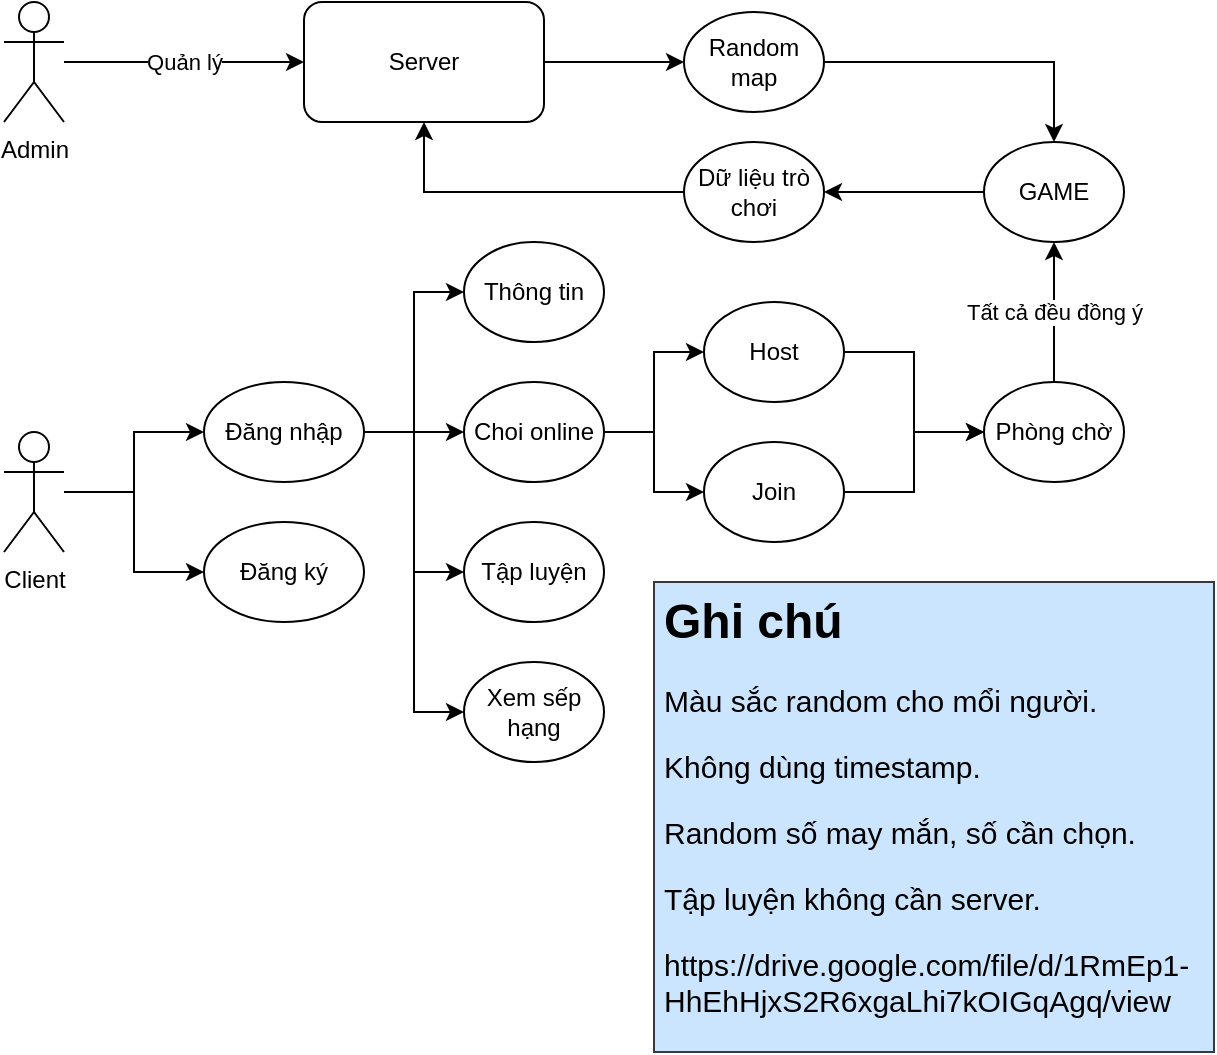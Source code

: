 <mxfile version="13.9.9" type="device" pages="3"><diagram id="4GdEAXSaMSUqvFrL9FKr" name="Tổng Quan Game"><mxGraphModel dx="1092" dy="494" grid="1" gridSize="10" guides="1" tooltips="1" connect="1" arrows="1" fold="1" page="1" pageScale="1" pageWidth="850" pageHeight="1100" math="0" shadow="0"><root><mxCell id="0"/><mxCell id="1" parent="0"/><mxCell id="sHm3X4Hvae-iuXHcOzd8-46" style="edgeStyle=orthogonalEdgeStyle;rounded=0;orthogonalLoop=1;jettySize=auto;html=1;" parent="1" source="sHm3X4Hvae-iuXHcOzd8-1" target="sHm3X4Hvae-iuXHcOzd8-45" edge="1"><mxGeometry relative="1" as="geometry"/></mxCell><mxCell id="sHm3X4Hvae-iuXHcOzd8-1" value="Server" style="rounded=1;whiteSpace=wrap;html=1;" parent="1" vertex="1"><mxGeometry x="250" y="110" width="120" height="60" as="geometry"/></mxCell><mxCell id="sHm3X4Hvae-iuXHcOzd8-8" style="edgeStyle=orthogonalEdgeStyle;rounded=0;orthogonalLoop=1;jettySize=auto;html=1;" parent="1" source="sHm3X4Hvae-iuXHcOzd8-2" target="sHm3X4Hvae-iuXHcOzd8-6" edge="1"><mxGeometry relative="1" as="geometry"/></mxCell><mxCell id="sHm3X4Hvae-iuXHcOzd8-44" style="edgeStyle=orthogonalEdgeStyle;rounded=0;orthogonalLoop=1;jettySize=auto;html=1;entryX=0;entryY=0.5;entryDx=0;entryDy=0;" parent="1" source="sHm3X4Hvae-iuXHcOzd8-2" target="sHm3X4Hvae-iuXHcOzd8-43" edge="1"><mxGeometry relative="1" as="geometry"/></mxCell><mxCell id="sHm3X4Hvae-iuXHcOzd8-2" value="Client" style="shape=umlActor;verticalLabelPosition=bottom;verticalAlign=top;html=1;outlineConnect=0;" parent="1" vertex="1"><mxGeometry x="100" y="325" width="30" height="60" as="geometry"/></mxCell><mxCell id="sHm3X4Hvae-iuXHcOzd8-21" value="Quản lý" style="edgeStyle=orthogonalEdgeStyle;rounded=0;orthogonalLoop=1;jettySize=auto;html=1;entryX=0;entryY=0.5;entryDx=0;entryDy=0;" parent="1" source="sHm3X4Hvae-iuXHcOzd8-4" target="sHm3X4Hvae-iuXHcOzd8-1" edge="1"><mxGeometry relative="1" as="geometry"><mxPoint x="200" y="210" as="targetPoint"/></mxGeometry></mxCell><mxCell id="sHm3X4Hvae-iuXHcOzd8-4" value="Admin" style="shape=umlActor;verticalLabelPosition=bottom;verticalAlign=top;html=1;outlineConnect=0;" parent="1" vertex="1"><mxGeometry x="100" y="110" width="30" height="60" as="geometry"/></mxCell><mxCell id="sHm3X4Hvae-iuXHcOzd8-17" style="edgeStyle=orthogonalEdgeStyle;rounded=0;orthogonalLoop=1;jettySize=auto;html=1;entryX=0;entryY=0.5;entryDx=0;entryDy=0;" parent="1" source="sHm3X4Hvae-iuXHcOzd8-6" target="sHm3X4Hvae-iuXHcOzd8-23" edge="1"><mxGeometry relative="1" as="geometry"><mxPoint x="330" y="310" as="targetPoint"/></mxGeometry></mxCell><mxCell id="sHm3X4Hvae-iuXHcOzd8-26" style="edgeStyle=orthogonalEdgeStyle;rounded=0;orthogonalLoop=1;jettySize=auto;html=1;" parent="1" source="sHm3X4Hvae-iuXHcOzd8-6" target="sHm3X4Hvae-iuXHcOzd8-25" edge="1"><mxGeometry relative="1" as="geometry"/></mxCell><mxCell id="sHm3X4Hvae-iuXHcOzd8-33" style="edgeStyle=orthogonalEdgeStyle;rounded=0;orthogonalLoop=1;jettySize=auto;html=1;entryX=0;entryY=0.5;entryDx=0;entryDy=0;" parent="1" source="sHm3X4Hvae-iuXHcOzd8-6" target="sHm3X4Hvae-iuXHcOzd8-32" edge="1"><mxGeometry relative="1" as="geometry"/></mxCell><mxCell id="sHm3X4Hvae-iuXHcOzd8-35" style="edgeStyle=orthogonalEdgeStyle;rounded=0;orthogonalLoop=1;jettySize=auto;html=1;entryX=0;entryY=0.5;entryDx=0;entryDy=0;" parent="1" source="sHm3X4Hvae-iuXHcOzd8-6" target="sHm3X4Hvae-iuXHcOzd8-34" edge="1"><mxGeometry relative="1" as="geometry"/></mxCell><mxCell id="sHm3X4Hvae-iuXHcOzd8-6" value="Đăng nhập" style="ellipse;whiteSpace=wrap;html=1;" parent="1" vertex="1"><mxGeometry x="200" y="300" width="80" height="50" as="geometry"/></mxCell><mxCell id="sHm3X4Hvae-iuXHcOzd8-23" value="Thông tin" style="ellipse;whiteSpace=wrap;html=1;" parent="1" vertex="1"><mxGeometry x="330" y="230" width="70" height="50" as="geometry"/></mxCell><mxCell id="sHm3X4Hvae-iuXHcOzd8-28" style="edgeStyle=orthogonalEdgeStyle;rounded=0;orthogonalLoop=1;jettySize=auto;html=1;" parent="1" source="sHm3X4Hvae-iuXHcOzd8-25" target="sHm3X4Hvae-iuXHcOzd8-27" edge="1"><mxGeometry relative="1" as="geometry"/></mxCell><mxCell id="sHm3X4Hvae-iuXHcOzd8-30" style="edgeStyle=orthogonalEdgeStyle;rounded=0;orthogonalLoop=1;jettySize=auto;html=1;entryX=0;entryY=0.5;entryDx=0;entryDy=0;" parent="1" source="sHm3X4Hvae-iuXHcOzd8-25" target="sHm3X4Hvae-iuXHcOzd8-29" edge="1"><mxGeometry relative="1" as="geometry"/></mxCell><mxCell id="sHm3X4Hvae-iuXHcOzd8-25" value="Choi online" style="ellipse;whiteSpace=wrap;html=1;" parent="1" vertex="1"><mxGeometry x="330" y="300" width="70" height="50" as="geometry"/></mxCell><mxCell id="sHm3X4Hvae-iuXHcOzd8-37" style="edgeStyle=orthogonalEdgeStyle;rounded=0;orthogonalLoop=1;jettySize=auto;html=1;entryX=0;entryY=0.5;entryDx=0;entryDy=0;" parent="1" source="sHm3X4Hvae-iuXHcOzd8-27" target="sHm3X4Hvae-iuXHcOzd8-36" edge="1"><mxGeometry relative="1" as="geometry"/></mxCell><mxCell id="sHm3X4Hvae-iuXHcOzd8-27" value="Host" style="ellipse;whiteSpace=wrap;html=1;" parent="1" vertex="1"><mxGeometry x="450" y="260" width="70" height="50" as="geometry"/></mxCell><mxCell id="sHm3X4Hvae-iuXHcOzd8-38" style="edgeStyle=orthogonalEdgeStyle;rounded=0;orthogonalLoop=1;jettySize=auto;html=1;" parent="1" source="sHm3X4Hvae-iuXHcOzd8-29" target="sHm3X4Hvae-iuXHcOzd8-36" edge="1"><mxGeometry relative="1" as="geometry"/></mxCell><mxCell id="sHm3X4Hvae-iuXHcOzd8-29" value="Join" style="ellipse;whiteSpace=wrap;html=1;" parent="1" vertex="1"><mxGeometry x="450" y="330" width="70" height="50" as="geometry"/></mxCell><mxCell id="sHm3X4Hvae-iuXHcOzd8-32" value="Tập luyện" style="ellipse;whiteSpace=wrap;html=1;" parent="1" vertex="1"><mxGeometry x="330" y="370" width="70" height="50" as="geometry"/></mxCell><mxCell id="sHm3X4Hvae-iuXHcOzd8-34" value="Xem sếp hạng" style="ellipse;whiteSpace=wrap;html=1;" parent="1" vertex="1"><mxGeometry x="330" y="440" width="70" height="50" as="geometry"/></mxCell><mxCell id="sHm3X4Hvae-iuXHcOzd8-40" value="Tất cả đều đồng ý" style="edgeStyle=orthogonalEdgeStyle;rounded=0;orthogonalLoop=1;jettySize=auto;html=1;" parent="1" source="sHm3X4Hvae-iuXHcOzd8-36" target="sHm3X4Hvae-iuXHcOzd8-39" edge="1"><mxGeometry relative="1" as="geometry"/></mxCell><mxCell id="sHm3X4Hvae-iuXHcOzd8-36" value="Phòng chờ" style="ellipse;whiteSpace=wrap;html=1;" parent="1" vertex="1"><mxGeometry x="590" y="300" width="70" height="50" as="geometry"/></mxCell><mxCell id="sHm3X4Hvae-iuXHcOzd8-49" style="edgeStyle=orthogonalEdgeStyle;rounded=0;orthogonalLoop=1;jettySize=auto;html=1;" parent="1" source="sHm3X4Hvae-iuXHcOzd8-39" target="sHm3X4Hvae-iuXHcOzd8-48" edge="1"><mxGeometry relative="1" as="geometry"/></mxCell><mxCell id="sHm3X4Hvae-iuXHcOzd8-39" value="GAME" style="ellipse;whiteSpace=wrap;html=1;" parent="1" vertex="1"><mxGeometry x="590" y="180" width="70" height="50" as="geometry"/></mxCell><mxCell id="sHm3X4Hvae-iuXHcOzd8-42" value="&lt;h1&gt;Ghi chú&lt;/h1&gt;&lt;p style=&quot;font-size: 15px&quot;&gt;&lt;font style=&quot;font-size: 15px&quot;&gt;Màu sắc random cho mổi người.&lt;/font&gt;&lt;/p&gt;&lt;p style=&quot;font-size: 15px&quot;&gt;&lt;font style=&quot;font-size: 15px&quot;&gt;Không dùng timestamp.&lt;/font&gt;&lt;/p&gt;&lt;p style=&quot;font-size: 15px&quot;&gt;&lt;font style=&quot;font-size: 15px&quot;&gt;Random số may mắn, số cần chọn.&lt;/font&gt;&lt;/p&gt;&lt;p style=&quot;font-size: 15px&quot;&gt;Tập luyện không cần server.&lt;/p&gt;&lt;p&gt;&lt;span style=&quot;font-size: 15px&quot;&gt;https://drive.google.com/file/d/1RmEp1-HhEhHjxS2R6xgaLhi7kOIGqAgq/view&lt;/span&gt;&lt;br&gt;&lt;/p&gt;" style="text;html=1;spacing=5;spacingTop=-20;whiteSpace=wrap;overflow=hidden;rounded=0;fillColor=#cce5ff;strokeColor=#36393d;" parent="1" vertex="1"><mxGeometry x="425" y="400" width="280" height="235" as="geometry"/></mxCell><mxCell id="sHm3X4Hvae-iuXHcOzd8-43" value="Đăng ký" style="ellipse;whiteSpace=wrap;html=1;" parent="1" vertex="1"><mxGeometry x="200" y="370" width="80" height="50" as="geometry"/></mxCell><mxCell id="sHm3X4Hvae-iuXHcOzd8-47" style="edgeStyle=orthogonalEdgeStyle;rounded=0;orthogonalLoop=1;jettySize=auto;html=1;" parent="1" source="sHm3X4Hvae-iuXHcOzd8-45" target="sHm3X4Hvae-iuXHcOzd8-39" edge="1"><mxGeometry relative="1" as="geometry"/></mxCell><mxCell id="sHm3X4Hvae-iuXHcOzd8-45" value="Random map" style="ellipse;whiteSpace=wrap;html=1;" parent="1" vertex="1"><mxGeometry x="440" y="115" width="70" height="50" as="geometry"/></mxCell><mxCell id="sHm3X4Hvae-iuXHcOzd8-50" style="edgeStyle=orthogonalEdgeStyle;rounded=0;orthogonalLoop=1;jettySize=auto;html=1;entryX=0.5;entryY=1;entryDx=0;entryDy=0;" parent="1" source="sHm3X4Hvae-iuXHcOzd8-48" target="sHm3X4Hvae-iuXHcOzd8-1" edge="1"><mxGeometry relative="1" as="geometry"/></mxCell><mxCell id="sHm3X4Hvae-iuXHcOzd8-48" value="Dữ liệu trò chơi" style="ellipse;whiteSpace=wrap;html=1;" parent="1" vertex="1"><mxGeometry x="440" y="180" width="70" height="50" as="geometry"/></mxCell></root></mxGraphModel></diagram><diagram id="xvQNjVeXi9eKW-QLr-48" name="Cấu trúc"><mxGraphModel dx="1092" dy="494" grid="1" gridSize="10" guides="1" tooltips="1" connect="1" arrows="1" fold="1" page="1" pageScale="1" pageWidth="850" pageHeight="1100" math="0" shadow="0"><root><mxCell id="ufouj3XH8QUrKFDH21TH-0"/><mxCell id="ufouj3XH8QUrKFDH21TH-1" parent="ufouj3XH8QUrKFDH21TH-0"/><mxCell id="G-aZuKHqVXuA2SNt1Yo6-6" value="" style="whiteSpace=wrap;html=1;" vertex="1" parent="ufouj3XH8QUrKFDH21TH-1"><mxGeometry x="120" y="520" width="600" height="360" as="geometry"/></mxCell><mxCell id="HlS7VuZoclfH8kjKyimw-1" value="" style="whiteSpace=wrap;html=1;" parent="ufouj3XH8QUrKFDH21TH-1" vertex="1"><mxGeometry x="120" y="220" width="600" height="270" as="geometry"/></mxCell><mxCell id="ufouj3XH8QUrKFDH21TH-6" value="Server" style="html=1;" parent="ufouj3XH8QUrKFDH21TH-1" vertex="1"><mxGeometry x="160" y="380" width="110" height="50" as="geometry"/></mxCell><mxCell id="ufouj3XH8QUrKFDH21TH-7" value="Client" style="html=1;" parent="ufouj3XH8QUrKFDH21TH-1" vertex="1"><mxGeometry x="560" y="380" width="110" height="50" as="geometry"/></mxCell><mxCell id="ufouj3XH8QUrKFDH21TH-8" value="Dùng radminVPN" style="html=1;" parent="ufouj3XH8QUrKFDH21TH-1" vertex="1"><mxGeometry x="370" y="270" width="110" height="50" as="geometry"/></mxCell><mxCell id="7s9uENeYn7SRwSn7_aCW-1" value="Kết nối Database&lt;br&gt;JDBC" style="html=1;" parent="ufouj3XH8QUrKFDH21TH-1" vertex="1"><mxGeometry x="160" y="270" width="110" height="50" as="geometry"/></mxCell><mxCell id="7s9uENeYn7SRwSn7_aCW-5" value="" style="endArrow=open;endFill=1;endSize=12;html=1;entryX=0.25;entryY=1;entryDx=0;entryDy=0;exitX=0.25;exitY=0;exitDx=0;exitDy=0;" parent="ufouj3XH8QUrKFDH21TH-1" source="ufouj3XH8QUrKFDH21TH-6" target="7s9uENeYn7SRwSn7_aCW-1" edge="1"><mxGeometry width="160" relative="1" as="geometry"><mxPoint x="340" y="420" as="sourcePoint"/><mxPoint x="500" y="420" as="targetPoint"/></mxGeometry></mxCell><mxCell id="7s9uENeYn7SRwSn7_aCW-6" value="" style="endArrow=open;endFill=1;endSize=12;html=1;entryX=0.75;entryY=0;entryDx=0;entryDy=0;exitX=0.75;exitY=1;exitDx=0;exitDy=0;" parent="ufouj3XH8QUrKFDH21TH-1" source="7s9uENeYn7SRwSn7_aCW-1" target="ufouj3XH8QUrKFDH21TH-6" edge="1"><mxGeometry width="160" relative="1" as="geometry"><mxPoint x="197.5" y="390" as="sourcePoint"/><mxPoint x="197.5" y="330" as="targetPoint"/></mxGeometry></mxCell><mxCell id="7s9uENeYn7SRwSn7_aCW-7" value="" style="endArrow=open;endFill=1;endSize=12;html=1;exitX=1;exitY=0.5;exitDx=0;exitDy=0;entryX=0;entryY=0.5;entryDx=0;entryDy=0;" parent="ufouj3XH8QUrKFDH21TH-1" source="ufouj3XH8QUrKFDH21TH-6" target="ufouj3XH8QUrKFDH21TH-8" edge="1"><mxGeometry width="160" relative="1" as="geometry"><mxPoint x="340" y="420" as="sourcePoint"/><mxPoint x="500" y="420" as="targetPoint"/></mxGeometry></mxCell><mxCell id="7s9uENeYn7SRwSn7_aCW-9" value="" style="endArrow=open;endFill=1;endSize=12;html=1;exitX=0;exitY=0.5;exitDx=0;exitDy=0;entryX=1;entryY=0.5;entryDx=0;entryDy=0;" parent="ufouj3XH8QUrKFDH21TH-1" source="ufouj3XH8QUrKFDH21TH-7" target="ufouj3XH8QUrKFDH21TH-8" edge="1"><mxGeometry width="160" relative="1" as="geometry"><mxPoint x="340" y="420" as="sourcePoint"/><mxPoint x="500" y="420" as="targetPoint"/></mxGeometry></mxCell><mxCell id="7s9uENeYn7SRwSn7_aCW-11" value="Port Server: 5000" style="html=1;" parent="ufouj3XH8QUrKFDH21TH-1" vertex="1"><mxGeometry x="370" y="380" width="110" height="50" as="geometry"/></mxCell><mxCell id="7s9uENeYn7SRwSn7_aCW-12" value="" style="endArrow=open;endFill=1;endSize=12;html=1;exitX=0;exitY=0.5;exitDx=0;exitDy=0;entryX=1;entryY=0.5;entryDx=0;entryDy=0;" parent="ufouj3XH8QUrKFDH21TH-1" source="ufouj3XH8QUrKFDH21TH-7" target="7s9uENeYn7SRwSn7_aCW-11" edge="1"><mxGeometry width="160" relative="1" as="geometry"><mxPoint x="340" y="430" as="sourcePoint"/><mxPoint x="500" y="430" as="targetPoint"/></mxGeometry></mxCell><mxCell id="7s9uENeYn7SRwSn7_aCW-13" value="" style="endArrow=open;endFill=1;endSize=12;html=1;exitX=0;exitY=0.5;exitDx=0;exitDy=0;entryX=1;entryY=0.5;entryDx=0;entryDy=0;" parent="ufouj3XH8QUrKFDH21TH-1" source="7s9uENeYn7SRwSn7_aCW-11" target="ufouj3XH8QUrKFDH21TH-6" edge="1"><mxGeometry width="160" relative="1" as="geometry"><mxPoint x="340" y="430" as="sourcePoint"/><mxPoint x="500" y="430" as="targetPoint"/></mxGeometry></mxCell><mxCell id="7s9uENeYn7SRwSn7_aCW-14" value="" style="endArrow=open;endFill=1;endSize=12;html=1;exitX=1;exitY=0.75;exitDx=0;exitDy=0;entryX=0;entryY=0.75;entryDx=0;entryDy=0;" parent="ufouj3XH8QUrKFDH21TH-1" source="ufouj3XH8QUrKFDH21TH-6" target="7s9uENeYn7SRwSn7_aCW-11" edge="1"><mxGeometry width="160" relative="1" as="geometry"><mxPoint x="330" y="530" as="sourcePoint"/><mxPoint x="500" y="430" as="targetPoint"/></mxGeometry></mxCell><mxCell id="7s9uENeYn7SRwSn7_aCW-15" value="" style="endArrow=open;endFill=1;endSize=12;html=1;exitX=1;exitY=0.75;exitDx=0;exitDy=0;entryX=0;entryY=0.75;entryDx=0;entryDy=0;" parent="ufouj3XH8QUrKFDH21TH-1" source="7s9uENeYn7SRwSn7_aCW-11" target="ufouj3XH8QUrKFDH21TH-7" edge="1"><mxGeometry width="160" relative="1" as="geometry"><mxPoint x="340" y="430" as="sourcePoint"/><mxPoint x="500" y="430" as="targetPoint"/></mxGeometry></mxCell><mxCell id="G-aZuKHqVXuA2SNt1Yo6-3" value="Server" style="html=1;" vertex="1" parent="ufouj3XH8QUrKFDH21TH-1"><mxGeometry x="140" y="670" width="110" height="30" as="geometry"/></mxCell><mxCell id="G-aZuKHqVXuA2SNt1Yo6-4" value="Client" style="html=1;" vertex="1" parent="ufouj3XH8QUrKFDH21TH-1"><mxGeometry x="580" y="670" width="110" height="30" as="geometry"/></mxCell><mxCell id="G-aZuKHqVXuA2SNt1Yo6-5" value="Server" style="html=1;" vertex="1" parent="ufouj3XH8QUrKFDH21TH-1"><mxGeometry x="365" y="610" width="110" height="30" as="geometry"/></mxCell></root></mxGraphModel></diagram><diagram id="QNJ7MTI33ArgHwdu0H43" name="Class"><mxGraphModel dx="1092" dy="494" grid="1" gridSize="10" guides="1" tooltips="1" connect="1" arrows="1" fold="1" page="1" pageScale="1" pageWidth="850" pageHeight="1100" math="0" shadow="0"><root><mxCell id="sJr_ZFusfqTdJ27oF-4D-0"/><mxCell id="sJr_ZFusfqTdJ27oF-4D-1" parent="sJr_ZFusfqTdJ27oF-4D-0"/><mxCell id="_KoMBeKu2d4M7XPo38Ia-5" value="" style="whiteSpace=wrap;html=1;" parent="sJr_ZFusfqTdJ27oF-4D-1" vertex="1"><mxGeometry x="30" y="110" width="780" height="640" as="geometry"/></mxCell><mxCell id="oUOJDXIDrn3mgUW1ADeC-8" value="Account" style="swimlane;fontStyle=1;align=center;verticalAlign=top;childLayout=stackLayout;horizontal=1;startSize=26;horizontalStack=0;resizeParent=1;resizeParentMax=0;resizeLast=0;collapsible=1;marginBottom=0;" parent="sJr_ZFusfqTdJ27oF-4D-1" vertex="1"><mxGeometry x="60" y="150" width="160" height="268" as="geometry"/></mxCell><mxCell id="WrLgofK7c-P82EvVTg10-13" value="String uid" style="text;strokeColor=none;fillColor=none;align=left;verticalAlign=top;spacingLeft=4;spacingRight=4;overflow=hidden;rotatable=0;points=[[0,0.5],[1,0.5]];portConstraint=eastwest;" parent="oUOJDXIDrn3mgUW1ADeC-8" vertex="1"><mxGeometry y="26" width="160" height="26" as="geometry"/></mxCell><mxCell id="oUOJDXIDrn3mgUW1ADeC-9" value="String userName (Email)" style="text;strokeColor=none;fillColor=none;align=left;verticalAlign=top;spacingLeft=4;spacingRight=4;overflow=hidden;rotatable=0;points=[[0,0.5],[1,0.5]];portConstraint=eastwest;" parent="oUOJDXIDrn3mgUW1ADeC-8" vertex="1"><mxGeometry y="52" width="160" height="26" as="geometry"/></mxCell><mxCell id="oUOJDXIDrn3mgUW1ADeC-12" value="String password (Hash)" style="text;strokeColor=none;fillColor=none;align=left;verticalAlign=top;spacingLeft=4;spacingRight=4;overflow=hidden;rotatable=0;points=[[0,0.5],[1,0.5]];portConstraint=eastwest;" parent="oUOJDXIDrn3mgUW1ADeC-8" vertex="1"><mxGeometry y="78" width="160" height="26" as="geometry"/></mxCell><mxCell id="oUOJDXIDrn3mgUW1ADeC-11" value="String hoTen" style="text;strokeColor=none;fillColor=none;align=left;verticalAlign=top;spacingLeft=4;spacingRight=4;overflow=hidden;rotatable=0;points=[[0,0.5],[1,0.5]];portConstraint=eastwest;" parent="oUOJDXIDrn3mgUW1ADeC-8" vertex="1"><mxGeometry y="104" width="160" height="26" as="geometry"/></mxCell><mxCell id="oUOJDXIDrn3mgUW1ADeC-16" value="String gioiTinh" style="text;strokeColor=none;fillColor=none;align=left;verticalAlign=top;spacingLeft=4;spacingRight=4;overflow=hidden;rotatable=0;points=[[0,0.5],[1,0.5]];portConstraint=eastwest;" parent="oUOJDXIDrn3mgUW1ADeC-8" vertex="1"><mxGeometry y="130" width="160" height="26" as="geometry"/></mxCell><mxCell id="oUOJDXIDrn3mgUW1ADeC-17" value="String ngaySinh" style="text;strokeColor=none;fillColor=none;align=left;verticalAlign=top;spacingLeft=4;spacingRight=4;overflow=hidden;rotatable=0;points=[[0,0.5],[1,0.5]];portConstraint=eastwest;" parent="oUOJDXIDrn3mgUW1ADeC-8" vertex="1"><mxGeometry y="156" width="160" height="26" as="geometry"/></mxCell><mxCell id="oUOJDXIDrn3mgUW1ADeC-10" value="" style="line;strokeWidth=1;fillColor=none;align=left;verticalAlign=middle;spacingTop=-1;spacingLeft=3;spacingRight=3;rotatable=0;labelPosition=right;points=[];portConstraint=eastwest;" parent="oUOJDXIDrn3mgUW1ADeC-8" vertex="1"><mxGeometry y="182" width="160" height="8" as="geometry"/></mxCell><mxCell id="oUOJDXIDrn3mgUW1ADeC-15" value="Đăng ký tài khoản" style="text;strokeColor=none;fillColor=none;align=left;verticalAlign=top;spacingLeft=4;spacingRight=4;overflow=hidden;rotatable=0;points=[[0,0.5],[1,0.5]];portConstraint=eastwest;" parent="oUOJDXIDrn3mgUW1ADeC-8" vertex="1"><mxGeometry y="190" width="160" height="26" as="geometry"/></mxCell><mxCell id="oUOJDXIDrn3mgUW1ADeC-18" value="Đăng nhập" style="text;strokeColor=none;fillColor=none;align=left;verticalAlign=top;spacingLeft=4;spacingRight=4;overflow=hidden;rotatable=0;points=[[0,0.5],[1,0.5]];portConstraint=eastwest;" parent="oUOJDXIDrn3mgUW1ADeC-8" vertex="1"><mxGeometry y="216" width="160" height="26" as="geometry"/></mxCell><mxCell id="oUOJDXIDrn3mgUW1ADeC-19" value="Sửa thông tin" style="text;strokeColor=none;fillColor=none;align=left;verticalAlign=top;spacingLeft=4;spacingRight=4;overflow=hidden;rotatable=0;points=[[0,0.5],[1,0.5]];portConstraint=eastwest;" parent="oUOJDXIDrn3mgUW1ADeC-8" vertex="1"><mxGeometry y="242" width="160" height="26" as="geometry"/></mxCell><mxCell id="oUOJDXIDrn3mgUW1ADeC-20" value="NumberPoint" style="swimlane;fontStyle=1;align=center;verticalAlign=top;childLayout=stackLayout;horizontal=1;startSize=26;horizontalStack=0;resizeParent=1;resizeParentMax=0;resizeLast=0;collapsible=1;marginBottom=0;" parent="sJr_ZFusfqTdJ27oF-4D-1" vertex="1"><mxGeometry x="610" y="180" width="160" height="164" as="geometry"><mxRectangle x="290" y="10" width="110" height="26" as="alternateBounds"/></mxGeometry></mxCell><mxCell id="oUOJDXIDrn3mgUW1ADeC-21" value="int Value" style="text;strokeColor=none;fillColor=none;align=left;verticalAlign=top;spacingLeft=4;spacingRight=4;overflow=hidden;rotatable=0;points=[[0,0.5],[1,0.5]];portConstraint=eastwest;" parent="oUOJDXIDrn3mgUW1ADeC-20" vertex="1"><mxGeometry y="26" width="160" height="26" as="geometry"/></mxCell><mxCell id="oUOJDXIDrn3mgUW1ADeC-24" value="int posX" style="text;strokeColor=none;fillColor=none;align=left;verticalAlign=top;spacingLeft=4;spacingRight=4;overflow=hidden;rotatable=0;points=[[0,0.5],[1,0.5]];portConstraint=eastwest;" parent="oUOJDXIDrn3mgUW1ADeC-20" vertex="1"><mxGeometry y="52" width="160" height="26" as="geometry"/></mxCell><mxCell id="oUOJDXIDrn3mgUW1ADeC-25" value="int posY" style="text;strokeColor=none;fillColor=none;align=left;verticalAlign=top;spacingLeft=4;spacingRight=4;overflow=hidden;rotatable=0;points=[[0,0.5],[1,0.5]];portConstraint=eastwest;" parent="oUOJDXIDrn3mgUW1ADeC-20" vertex="1"><mxGeometry y="78" width="160" height="26" as="geometry"/></mxCell><mxCell id="oUOJDXIDrn3mgUW1ADeC-26" value="Color chosenColor" style="text;strokeColor=none;fillColor=none;align=left;verticalAlign=top;spacingLeft=4;spacingRight=4;overflow=hidden;rotatable=0;points=[[0,0.5],[1,0.5]];portConstraint=eastwest;" parent="oUOJDXIDrn3mgUW1ADeC-20" vertex="1"><mxGeometry y="104" width="160" height="26" as="geometry"/></mxCell><mxCell id="_KoMBeKu2d4M7XPo38Ia-2" value="String rare" style="text;strokeColor=none;fillColor=none;align=left;verticalAlign=top;spacingLeft=4;spacingRight=4;overflow=hidden;rotatable=0;points=[[0,0.5],[1,0.5]];portConstraint=eastwest;" parent="oUOJDXIDrn3mgUW1ADeC-20" vertex="1"><mxGeometry y="130" width="160" height="26" as="geometry"/></mxCell><mxCell id="oUOJDXIDrn3mgUW1ADeC-22" value="" style="line;strokeWidth=1;fillColor=none;align=left;verticalAlign=middle;spacingTop=-1;spacingLeft=3;spacingRight=3;rotatable=0;labelPosition=right;points=[];portConstraint=eastwest;" parent="oUOJDXIDrn3mgUW1ADeC-20" vertex="1"><mxGeometry y="156" width="160" height="8" as="geometry"/></mxCell><mxCell id="WrLgofK7c-P82EvVTg10-19" style="edgeStyle=orthogonalEdgeStyle;rounded=0;orthogonalLoop=1;jettySize=auto;html=1;" parent="sJr_ZFusfqTdJ27oF-4D-1" source="oUOJDXIDrn3mgUW1ADeC-27" target="oUOJDXIDrn3mgUW1ADeC-20" edge="1"><mxGeometry relative="1" as="geometry"/></mxCell><mxCell id="oUOJDXIDrn3mgUW1ADeC-27" value="Map" style="swimlane;fontStyle=1;align=center;verticalAlign=top;childLayout=stackLayout;horizontal=1;startSize=26;horizontalStack=0;resizeParent=1;resizeParentMax=0;resizeLast=0;collapsible=1;marginBottom=0;" parent="sJr_ZFusfqTdJ27oF-4D-1" vertex="1"><mxGeometry x="610" y="421" width="160" height="242" as="geometry"><mxRectangle x="490" y="150" width="110" height="26" as="alternateBounds"/></mxGeometry></mxCell><mxCell id="oUOJDXIDrn3mgUW1ADeC-28" value="List&lt;NumberPoint&gt; list" style="text;strokeColor=none;fillColor=none;align=left;verticalAlign=top;spacingLeft=4;spacingRight=4;overflow=hidden;rotatable=0;points=[[0,0.5],[1,0.5]];portConstraint=eastwest;" parent="oUOJDXIDrn3mgUW1ADeC-27" vertex="1"><mxGeometry y="26" width="160" height="26" as="geometry"/></mxCell><mxCell id="oUOJDXIDrn3mgUW1ADeC-29" value="int valueStart" style="text;strokeColor=none;fillColor=none;align=left;verticalAlign=top;spacingLeft=4;spacingRight=4;overflow=hidden;rotatable=0;points=[[0,0.5],[1,0.5]];portConstraint=eastwest;" parent="oUOJDXIDrn3mgUW1ADeC-27" vertex="1"><mxGeometry y="52" width="160" height="26" as="geometry"/></mxCell><mxCell id="oUOJDXIDrn3mgUW1ADeC-31" value="int  valueEnd" style="text;strokeColor=none;fillColor=none;align=left;verticalAlign=top;spacingLeft=4;spacingRight=4;overflow=hidden;rotatable=0;points=[[0,0.5],[1,0.5]];portConstraint=eastwest;" parent="oUOJDXIDrn3mgUW1ADeC-27" vertex="1"><mxGeometry y="78" width="160" height="26" as="geometry"/></mxCell><mxCell id="_KoMBeKu2d4M7XPo38Ia-3" value="int  soMayMan" style="text;strokeColor=none;fillColor=none;align=left;verticalAlign=top;spacingLeft=4;spacingRight=4;overflow=hidden;rotatable=0;points=[[0,0.5],[1,0.5]];portConstraint=eastwest;" parent="oUOJDXIDrn3mgUW1ADeC-27" vertex="1"><mxGeometry y="104" width="160" height="26" as="geometry"/></mxCell><mxCell id="_KoMBeKu2d4M7XPo38Ia-4" value="int  soUuTien" style="text;strokeColor=none;fillColor=none;align=left;verticalAlign=top;spacingLeft=4;spacingRight=4;overflow=hidden;rotatable=0;points=[[0,0.5],[1,0.5]];portConstraint=eastwest;" parent="oUOJDXIDrn3mgUW1ADeC-27" vertex="1"><mxGeometry y="130" width="160" height="26" as="geometry"/></mxCell><mxCell id="oUOJDXIDrn3mgUW1ADeC-32" value="" style="line;strokeWidth=1;fillColor=none;align=left;verticalAlign=middle;spacingTop=-1;spacingLeft=3;spacingRight=3;rotatable=0;labelPosition=right;points=[];portConstraint=eastwest;" parent="oUOJDXIDrn3mgUW1ADeC-27" vertex="1"><mxGeometry y="156" width="160" height="8" as="geometry"/></mxCell><mxCell id="oUOJDXIDrn3mgUW1ADeC-33" value="createNew" style="text;strokeColor=none;fillColor=none;align=left;verticalAlign=top;spacingLeft=4;spacingRight=4;overflow=hidden;rotatable=0;points=[[0,0.5],[1,0.5]];portConstraint=eastwest;" parent="oUOJDXIDrn3mgUW1ADeC-27" vertex="1"><mxGeometry y="164" width="160" height="26" as="geometry"/></mxCell><mxCell id="oUOJDXIDrn3mgUW1ADeC-44" value="isNearly" style="text;strokeColor=none;fillColor=none;align=left;verticalAlign=top;spacingLeft=4;spacingRight=4;overflow=hidden;rotatable=0;points=[[0,0.5],[1,0.5]];portConstraint=eastwest;" parent="oUOJDXIDrn3mgUW1ADeC-27" vertex="1"><mxGeometry y="190" width="160" height="26" as="geometry"/></mxCell><mxCell id="oUOJDXIDrn3mgUW1ADeC-34" value="isNearly" style="text;strokeColor=none;fillColor=none;align=left;verticalAlign=top;spacingLeft=4;spacingRight=4;overflow=hidden;rotatable=0;points=[[0,0.5],[1,0.5]];portConstraint=eastwest;" parent="oUOJDXIDrn3mgUW1ADeC-27" vertex="1"><mxGeometry y="216" width="160" height="26" as="geometry"/></mxCell><mxCell id="WrLgofK7c-P82EvVTg10-18" style="edgeStyle=orthogonalEdgeStyle;rounded=0;orthogonalLoop=1;jettySize=auto;html=1;" parent="sJr_ZFusfqTdJ27oF-4D-1" source="dL_OR4h-DGKXpUA8Gyb1-4" target="oUOJDXIDrn3mgUW1ADeC-27" edge="1"><mxGeometry relative="1" as="geometry"/></mxCell><mxCell id="dL_OR4h-DGKXpUA8Gyb1-4" value="Match" style="swimlane;fontStyle=1;align=center;verticalAlign=top;childLayout=stackLayout;horizontal=1;startSize=26;horizontalStack=0;resizeParent=1;resizeParentMax=0;resizeLast=0;collapsible=1;marginBottom=0;" parent="sJr_ZFusfqTdJ27oF-4D-1" vertex="1"><mxGeometry x="345" y="434" width="160" height="268" as="geometry"/></mxCell><mxCell id="dL_OR4h-DGKXpUA8Gyb1-9" value="String idRoom" style="text;strokeColor=none;fillColor=none;align=left;verticalAlign=top;spacingLeft=4;spacingRight=4;overflow=hidden;rotatable=0;points=[[0,0.5],[1,0.5]];portConstraint=eastwest;" parent="dL_OR4h-DGKXpUA8Gyb1-4" vertex="1"><mxGeometry y="26" width="160" height="26" as="geometry"/></mxCell><mxCell id="dL_OR4h-DGKXpUA8Gyb1-5" value="String roomName" style="text;strokeColor=none;fillColor=none;align=left;verticalAlign=top;spacingLeft=4;spacingRight=4;overflow=hidden;rotatable=0;points=[[0,0.5],[1,0.5]];portConstraint=eastwest;" parent="dL_OR4h-DGKXpUA8Gyb1-4" vertex="1"><mxGeometry y="52" width="160" height="26" as="geometry"/></mxCell><mxCell id="dL_OR4h-DGKXpUA8Gyb1-8" value="int matchTime" style="text;strokeColor=none;fillColor=none;align=left;verticalAlign=top;spacingLeft=4;spacingRight=4;overflow=hidden;rotatable=0;points=[[0,0.5],[1,0.5]];portConstraint=eastwest;" parent="dL_OR4h-DGKXpUA8Gyb1-4" vertex="1"><mxGeometry y="78" width="160" height="26" as="geometry"/></mxCell><mxCell id="WrLgofK7c-P82EvVTg10-5" value="Map map" style="text;strokeColor=none;fillColor=none;align=left;verticalAlign=top;spacingLeft=4;spacingRight=4;overflow=hidden;rotatable=0;points=[[0,0.5],[1,0.5]];portConstraint=eastwest;" parent="dL_OR4h-DGKXpUA8Gyb1-4" vertex="1"><mxGeometry y="104" width="160" height="26" as="geometry"/></mxCell><mxCell id="dL_OR4h-DGKXpUA8Gyb1-6" value="" style="line;strokeWidth=1;fillColor=none;align=left;verticalAlign=middle;spacingTop=-1;spacingLeft=3;spacingRight=3;rotatable=0;labelPosition=right;points=[];portConstraint=eastwest;" parent="dL_OR4h-DGKXpUA8Gyb1-4" vertex="1"><mxGeometry y="130" width="160" height="8" as="geometry"/></mxCell><mxCell id="dL_OR4h-DGKXpUA8Gyb1-7" value="Xử lý kết quả" style="text;strokeColor=none;fillColor=none;align=left;verticalAlign=top;spacingLeft=4;spacingRight=4;overflow=hidden;rotatable=0;points=[[0,0.5],[1,0.5]];portConstraint=eastwest;" parent="dL_OR4h-DGKXpUA8Gyb1-4" vertex="1"><mxGeometry y="138" width="160" height="26" as="geometry"/></mxCell><mxCell id="6b9qopNAVwUQcf8cEVCN-0" value="Gán màu cho user" style="text;strokeColor=none;fillColor=none;align=left;verticalAlign=top;spacingLeft=4;spacingRight=4;overflow=hidden;rotatable=0;points=[[0,0.5],[1,0.5]];portConstraint=eastwest;" parent="dL_OR4h-DGKXpUA8Gyb1-4" vertex="1"><mxGeometry y="164" width="160" height="26" as="geometry"/></mxCell><mxCell id="6b9qopNAVwUQcf8cEVCN-6" value="Random number next" style="text;strokeColor=none;fillColor=none;align=left;verticalAlign=top;spacingLeft=4;spacingRight=4;overflow=hidden;rotatable=0;points=[[0,0.5],[1,0.5]];portConstraint=eastwest;" parent="dL_OR4h-DGKXpUA8Gyb1-4" vertex="1"><mxGeometry y="190" width="160" height="26" as="geometry"/></mxCell><mxCell id="_KoMBeKu2d4M7XPo38Ia-0" value="Random number bonus" style="text;strokeColor=none;fillColor=none;align=left;verticalAlign=top;spacingLeft=4;spacingRight=4;overflow=hidden;rotatable=0;points=[[0,0.5],[1,0.5]];portConstraint=eastwest;" parent="dL_OR4h-DGKXpUA8Gyb1-4" vertex="1"><mxGeometry y="216" width="160" height="26" as="geometry"/></mxCell><mxCell id="_KoMBeKu2d4M7XPo38Ia-1" value="Random number bonus" style="text;strokeColor=none;fillColor=none;align=left;verticalAlign=top;spacingLeft=4;spacingRight=4;overflow=hidden;rotatable=0;points=[[0,0.5],[1,0.5]];portConstraint=eastwest;" parent="dL_OR4h-DGKXpUA8Gyb1-4" vertex="1"><mxGeometry y="242" width="160" height="26" as="geometry"/></mxCell><mxCell id="WrLgofK7c-P82EvVTg10-16" style="edgeStyle=orthogonalEdgeStyle;rounded=0;orthogonalLoop=1;jettySize=auto;html=1;" parent="sJr_ZFusfqTdJ27oF-4D-1" source="WrLgofK7c-P82EvVTg10-9" target="oUOJDXIDrn3mgUW1ADeC-8" edge="1"><mxGeometry relative="1" as="geometry"/></mxCell><mxCell id="WrLgofK7c-P82EvVTg10-17" style="edgeStyle=orthogonalEdgeStyle;rounded=0;orthogonalLoop=1;jettySize=auto;html=1;" parent="sJr_ZFusfqTdJ27oF-4D-1" source="WrLgofK7c-P82EvVTg10-9" target="dL_OR4h-DGKXpUA8Gyb1-4" edge="1"><mxGeometry relative="1" as="geometry"/></mxCell><mxCell id="WrLgofK7c-P82EvVTg10-9" value="Detail Match" style="swimlane;fontStyle=1;align=center;verticalAlign=top;childLayout=stackLayout;horizontal=1;startSize=26;horizontalStack=0;resizeParent=1;resizeParentMax=0;resizeLast=0;collapsible=1;marginBottom=0;" parent="sJr_ZFusfqTdJ27oF-4D-1" vertex="1"><mxGeometry x="60" y="460" width="160" height="164" as="geometry"/></mxCell><mxCell id="WrLgofK7c-P82EvVTg10-10" value="String uid" style="text;strokeColor=none;fillColor=none;align=left;verticalAlign=top;spacingLeft=4;spacingRight=4;overflow=hidden;rotatable=0;points=[[0,0.5],[1,0.5]];portConstraint=eastwest;" parent="WrLgofK7c-P82EvVTg10-9" vertex="1"><mxGeometry y="26" width="160" height="26" as="geometry"/></mxCell><mxCell id="WrLgofK7c-P82EvVTg10-14" value="String idRoom" style="text;strokeColor=none;fillColor=none;align=left;verticalAlign=top;spacingLeft=4;spacingRight=4;overflow=hidden;rotatable=0;points=[[0,0.5],[1,0.5]];portConstraint=eastwest;" parent="WrLgofK7c-P82EvVTg10-9" vertex="1"><mxGeometry y="52" width="160" height="26" as="geometry"/></mxCell><mxCell id="6b9qopNAVwUQcf8cEVCN-1" value="Color playerColor" style="text;strokeColor=none;fillColor=none;align=left;verticalAlign=top;spacingLeft=4;spacingRight=4;overflow=hidden;rotatable=0;points=[[0,0.5],[1,0.5]];portConstraint=eastwest;" parent="WrLgofK7c-P82EvVTg10-9" vertex="1"><mxGeometry y="78" width="160" height="26" as="geometry"/></mxCell><mxCell id="WrLgofK7c-P82EvVTg10-15" value="int point (3 - 2- 1)" style="text;strokeColor=none;fillColor=none;align=left;verticalAlign=top;spacingLeft=4;spacingRight=4;overflow=hidden;rotatable=0;points=[[0,0.5],[1,0.5]];portConstraint=eastwest;" parent="WrLgofK7c-P82EvVTg10-9" vertex="1"><mxGeometry y="104" width="160" height="26" as="geometry"/></mxCell><mxCell id="WrLgofK7c-P82EvVTg10-11" value="" style="line;strokeWidth=1;fillColor=none;align=left;verticalAlign=middle;spacingTop=-1;spacingLeft=3;spacingRight=3;rotatable=0;labelPosition=right;points=[];portConstraint=eastwest;" parent="WrLgofK7c-P82EvVTg10-9" vertex="1"><mxGeometry y="130" width="160" height="8" as="geometry"/></mxCell><mxCell id="6b9qopNAVwUQcf8cEVCN-2" value="method" style="text;strokeColor=none;fillColor=none;align=left;verticalAlign=top;spacingLeft=4;spacingRight=4;overflow=hidden;rotatable=0;points=[[0,0.5],[1,0.5]];portConstraint=eastwest;" parent="WrLgofK7c-P82EvVTg10-9" vertex="1"><mxGeometry y="138" width="160" height="26" as="geometry"/></mxCell><mxCell id="6b9qopNAVwUQcf8cEVCN-3" value="UI" style="html=1;" parent="sJr_ZFusfqTdJ27oF-4D-1" vertex="1"><mxGeometry x="370" y="280" width="110" height="50" as="geometry"/></mxCell><mxCell id="6b9qopNAVwUQcf8cEVCN-4" value="" style="endArrow=open;endFill=1;endSize=12;html=1;entryX=0;entryY=0.5;entryDx=0;entryDy=0;" parent="sJr_ZFusfqTdJ27oF-4D-1" source="WrLgofK7c-P82EvVTg10-9" target="6b9qopNAVwUQcf8cEVCN-3" edge="1"><mxGeometry width="160" relative="1" as="geometry"><mxPoint x="300" y="410" as="sourcePoint"/><mxPoint x="460" y="410" as="targetPoint"/></mxGeometry></mxCell><mxCell id="6b9qopNAVwUQcf8cEVCN-5" value="" style="endArrow=open;endFill=1;endSize=12;html=1;" parent="sJr_ZFusfqTdJ27oF-4D-1" source="6b9qopNAVwUQcf8cEVCN-3" target="dL_OR4h-DGKXpUA8Gyb1-4" edge="1"><mxGeometry width="160" relative="1" as="geometry"><mxPoint x="300" y="410" as="sourcePoint"/><mxPoint x="460" y="410" as="targetPoint"/></mxGeometry></mxCell><mxCell id="_KoMBeKu2d4M7XPo38Ia-7" style="edgeStyle=orthogonalEdgeStyle;rounded=0;orthogonalLoop=1;jettySize=auto;html=1;" parent="sJr_ZFusfqTdJ27oF-4D-1" source="qPbJwiR8bPhdUwhycfaW-0" target="WrLgofK7c-P82EvVTg10-9" edge="1"><mxGeometry relative="1" as="geometry"/></mxCell><mxCell id="qPbJwiR8bPhdUwhycfaW-0" value="Bãng xếp hạng" style="html=1;" parent="sJr_ZFusfqTdJ27oF-4D-1" vertex="1"><mxGeometry x="85" y="680" width="110" height="50" as="geometry"/></mxCell><mxCell id="_KoMBeKu2d4M7XPo38Ia-6" value="&lt;font style=&quot;font-size: 18px&quot;&gt;&lt;b&gt;Database&lt;/b&gt;&lt;/font&gt;" style="text;html=1;align=center;verticalAlign=middle;resizable=0;points=[];autosize=1;" parent="sJr_ZFusfqTdJ27oF-4D-1" vertex="1"><mxGeometry x="360" y="90" width="100" height="20" as="geometry"/></mxCell></root></mxGraphModel></diagram></mxfile>